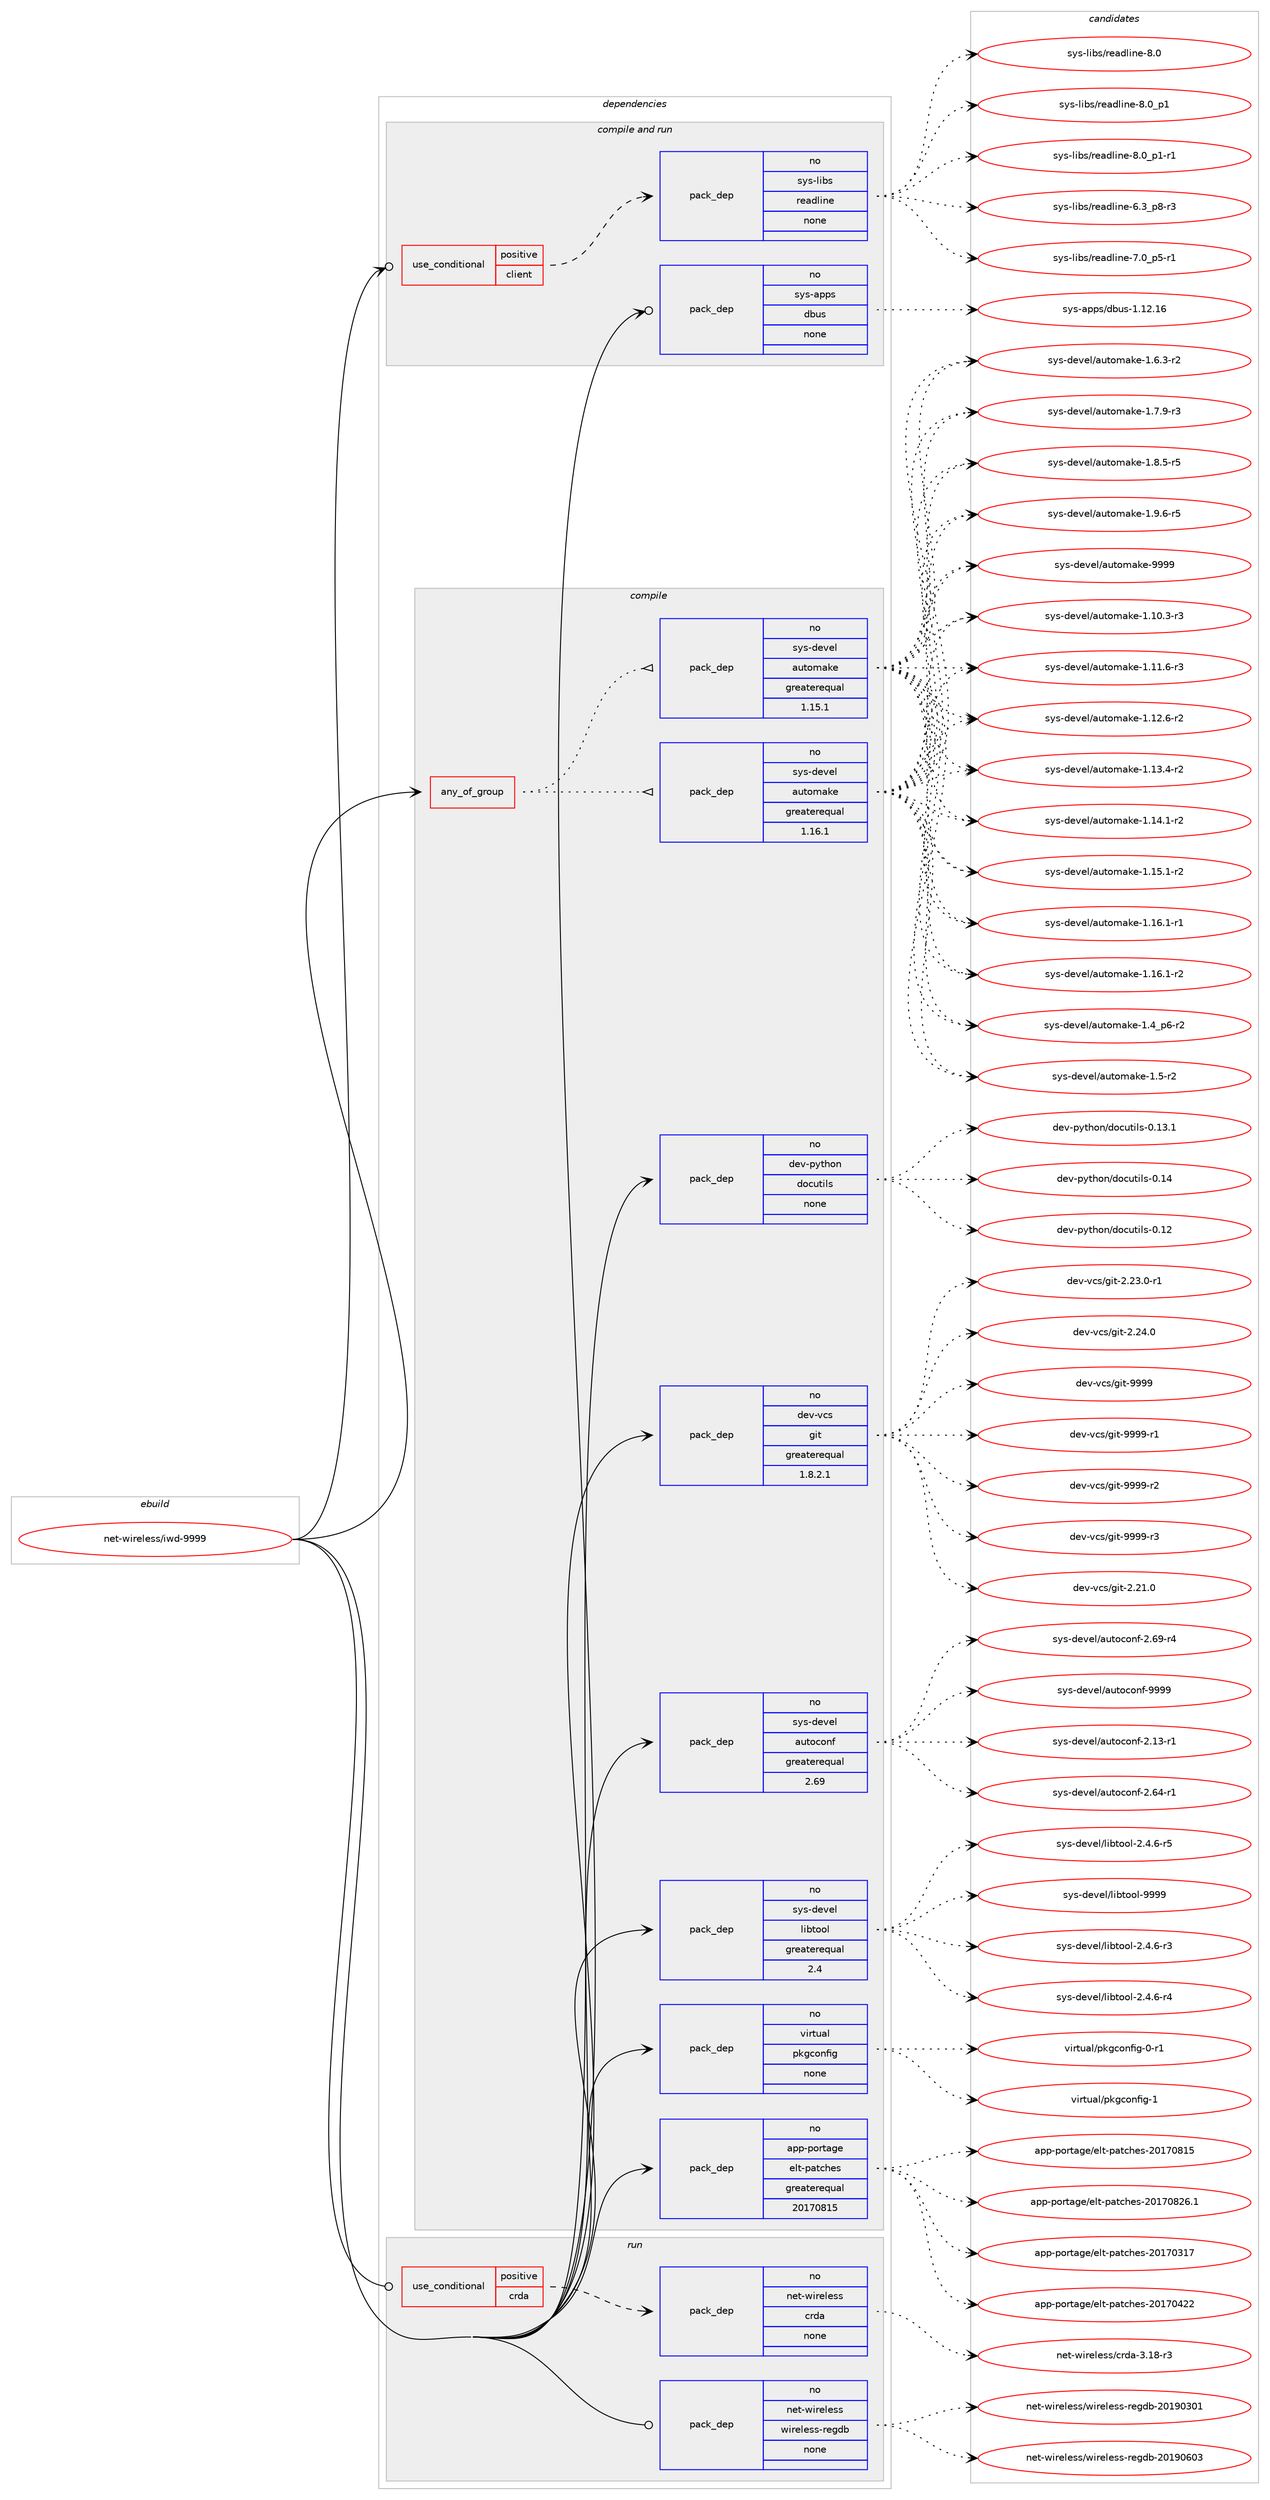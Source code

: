 digraph prolog {

# *************
# Graph options
# *************

newrank=true;
concentrate=true;
compound=true;
graph [rankdir=LR,fontname=Helvetica,fontsize=10,ranksep=1.5];#, ranksep=2.5, nodesep=0.2];
edge  [arrowhead=vee];
node  [fontname=Helvetica,fontsize=10];

# **********
# The ebuild
# **********

subgraph cluster_leftcol {
color=gray;
rank=same;
label=<<i>ebuild</i>>;
id [label="net-wireless/iwd-9999", color=red, width=4, href="../net-wireless/iwd-9999.svg"];
}

# ****************
# The dependencies
# ****************

subgraph cluster_midcol {
color=gray;
label=<<i>dependencies</i>>;
subgraph cluster_compile {
fillcolor="#eeeeee";
style=filled;
label=<<i>compile</i>>;
subgraph any14411 {
dependency844718 [label=<<TABLE BORDER="0" CELLBORDER="1" CELLSPACING="0" CELLPADDING="4"><TR><TD CELLPADDING="10">any_of_group</TD></TR></TABLE>>, shape=none, color=red];subgraph pack623753 {
dependency844719 [label=<<TABLE BORDER="0" CELLBORDER="1" CELLSPACING="0" CELLPADDING="4" WIDTH="220"><TR><TD ROWSPAN="6" CELLPADDING="30">pack_dep</TD></TR><TR><TD WIDTH="110">no</TD></TR><TR><TD>sys-devel</TD></TR><TR><TD>automake</TD></TR><TR><TD>greaterequal</TD></TR><TR><TD>1.16.1</TD></TR></TABLE>>, shape=none, color=blue];
}
dependency844718:e -> dependency844719:w [weight=20,style="dotted",arrowhead="oinv"];
subgraph pack623754 {
dependency844720 [label=<<TABLE BORDER="0" CELLBORDER="1" CELLSPACING="0" CELLPADDING="4" WIDTH="220"><TR><TD ROWSPAN="6" CELLPADDING="30">pack_dep</TD></TR><TR><TD WIDTH="110">no</TD></TR><TR><TD>sys-devel</TD></TR><TR><TD>automake</TD></TR><TR><TD>greaterequal</TD></TR><TR><TD>1.15.1</TD></TR></TABLE>>, shape=none, color=blue];
}
dependency844718:e -> dependency844720:w [weight=20,style="dotted",arrowhead="oinv"];
}
id:e -> dependency844718:w [weight=20,style="solid",arrowhead="vee"];
subgraph pack623755 {
dependency844721 [label=<<TABLE BORDER="0" CELLBORDER="1" CELLSPACING="0" CELLPADDING="4" WIDTH="220"><TR><TD ROWSPAN="6" CELLPADDING="30">pack_dep</TD></TR><TR><TD WIDTH="110">no</TD></TR><TR><TD>app-portage</TD></TR><TR><TD>elt-patches</TD></TR><TR><TD>greaterequal</TD></TR><TR><TD>20170815</TD></TR></TABLE>>, shape=none, color=blue];
}
id:e -> dependency844721:w [weight=20,style="solid",arrowhead="vee"];
subgraph pack623756 {
dependency844722 [label=<<TABLE BORDER="0" CELLBORDER="1" CELLSPACING="0" CELLPADDING="4" WIDTH="220"><TR><TD ROWSPAN="6" CELLPADDING="30">pack_dep</TD></TR><TR><TD WIDTH="110">no</TD></TR><TR><TD>dev-python</TD></TR><TR><TD>docutils</TD></TR><TR><TD>none</TD></TR><TR><TD></TD></TR></TABLE>>, shape=none, color=blue];
}
id:e -> dependency844722:w [weight=20,style="solid",arrowhead="vee"];
subgraph pack623757 {
dependency844723 [label=<<TABLE BORDER="0" CELLBORDER="1" CELLSPACING="0" CELLPADDING="4" WIDTH="220"><TR><TD ROWSPAN="6" CELLPADDING="30">pack_dep</TD></TR><TR><TD WIDTH="110">no</TD></TR><TR><TD>dev-vcs</TD></TR><TR><TD>git</TD></TR><TR><TD>greaterequal</TD></TR><TR><TD>1.8.2.1</TD></TR></TABLE>>, shape=none, color=blue];
}
id:e -> dependency844723:w [weight=20,style="solid",arrowhead="vee"];
subgraph pack623758 {
dependency844724 [label=<<TABLE BORDER="0" CELLBORDER="1" CELLSPACING="0" CELLPADDING="4" WIDTH="220"><TR><TD ROWSPAN="6" CELLPADDING="30">pack_dep</TD></TR><TR><TD WIDTH="110">no</TD></TR><TR><TD>sys-devel</TD></TR><TR><TD>autoconf</TD></TR><TR><TD>greaterequal</TD></TR><TR><TD>2.69</TD></TR></TABLE>>, shape=none, color=blue];
}
id:e -> dependency844724:w [weight=20,style="solid",arrowhead="vee"];
subgraph pack623759 {
dependency844725 [label=<<TABLE BORDER="0" CELLBORDER="1" CELLSPACING="0" CELLPADDING="4" WIDTH="220"><TR><TD ROWSPAN="6" CELLPADDING="30">pack_dep</TD></TR><TR><TD WIDTH="110">no</TD></TR><TR><TD>sys-devel</TD></TR><TR><TD>libtool</TD></TR><TR><TD>greaterequal</TD></TR><TR><TD>2.4</TD></TR></TABLE>>, shape=none, color=blue];
}
id:e -> dependency844725:w [weight=20,style="solid",arrowhead="vee"];
subgraph pack623760 {
dependency844726 [label=<<TABLE BORDER="0" CELLBORDER="1" CELLSPACING="0" CELLPADDING="4" WIDTH="220"><TR><TD ROWSPAN="6" CELLPADDING="30">pack_dep</TD></TR><TR><TD WIDTH="110">no</TD></TR><TR><TD>virtual</TD></TR><TR><TD>pkgconfig</TD></TR><TR><TD>none</TD></TR><TR><TD></TD></TR></TABLE>>, shape=none, color=blue];
}
id:e -> dependency844726:w [weight=20,style="solid",arrowhead="vee"];
}
subgraph cluster_compileandrun {
fillcolor="#eeeeee";
style=filled;
label=<<i>compile and run</i>>;
subgraph cond206051 {
dependency844727 [label=<<TABLE BORDER="0" CELLBORDER="1" CELLSPACING="0" CELLPADDING="4"><TR><TD ROWSPAN="3" CELLPADDING="10">use_conditional</TD></TR><TR><TD>positive</TD></TR><TR><TD>client</TD></TR></TABLE>>, shape=none, color=red];
subgraph pack623761 {
dependency844728 [label=<<TABLE BORDER="0" CELLBORDER="1" CELLSPACING="0" CELLPADDING="4" WIDTH="220"><TR><TD ROWSPAN="6" CELLPADDING="30">pack_dep</TD></TR><TR><TD WIDTH="110">no</TD></TR><TR><TD>sys-libs</TD></TR><TR><TD>readline</TD></TR><TR><TD>none</TD></TR><TR><TD></TD></TR></TABLE>>, shape=none, color=blue];
}
dependency844727:e -> dependency844728:w [weight=20,style="dashed",arrowhead="vee"];
}
id:e -> dependency844727:w [weight=20,style="solid",arrowhead="odotvee"];
subgraph pack623762 {
dependency844729 [label=<<TABLE BORDER="0" CELLBORDER="1" CELLSPACING="0" CELLPADDING="4" WIDTH="220"><TR><TD ROWSPAN="6" CELLPADDING="30">pack_dep</TD></TR><TR><TD WIDTH="110">no</TD></TR><TR><TD>sys-apps</TD></TR><TR><TD>dbus</TD></TR><TR><TD>none</TD></TR><TR><TD></TD></TR></TABLE>>, shape=none, color=blue];
}
id:e -> dependency844729:w [weight=20,style="solid",arrowhead="odotvee"];
}
subgraph cluster_run {
fillcolor="#eeeeee";
style=filled;
label=<<i>run</i>>;
subgraph cond206052 {
dependency844730 [label=<<TABLE BORDER="0" CELLBORDER="1" CELLSPACING="0" CELLPADDING="4"><TR><TD ROWSPAN="3" CELLPADDING="10">use_conditional</TD></TR><TR><TD>positive</TD></TR><TR><TD>crda</TD></TR></TABLE>>, shape=none, color=red];
subgraph pack623763 {
dependency844731 [label=<<TABLE BORDER="0" CELLBORDER="1" CELLSPACING="0" CELLPADDING="4" WIDTH="220"><TR><TD ROWSPAN="6" CELLPADDING="30">pack_dep</TD></TR><TR><TD WIDTH="110">no</TD></TR><TR><TD>net-wireless</TD></TR><TR><TD>crda</TD></TR><TR><TD>none</TD></TR><TR><TD></TD></TR></TABLE>>, shape=none, color=blue];
}
dependency844730:e -> dependency844731:w [weight=20,style="dashed",arrowhead="vee"];
}
id:e -> dependency844730:w [weight=20,style="solid",arrowhead="odot"];
subgraph pack623764 {
dependency844732 [label=<<TABLE BORDER="0" CELLBORDER="1" CELLSPACING="0" CELLPADDING="4" WIDTH="220"><TR><TD ROWSPAN="6" CELLPADDING="30">pack_dep</TD></TR><TR><TD WIDTH="110">no</TD></TR><TR><TD>net-wireless</TD></TR><TR><TD>wireless-regdb</TD></TR><TR><TD>none</TD></TR><TR><TD></TD></TR></TABLE>>, shape=none, color=blue];
}
id:e -> dependency844732:w [weight=20,style="solid",arrowhead="odot"];
}
}

# **************
# The candidates
# **************

subgraph cluster_choices {
rank=same;
color=gray;
label=<<i>candidates</i>>;

subgraph choice623753 {
color=black;
nodesep=1;
choice11512111545100101118101108479711711611110997107101454946494846514511451 [label="sys-devel/automake-1.10.3-r3", color=red, width=4,href="../sys-devel/automake-1.10.3-r3.svg"];
choice11512111545100101118101108479711711611110997107101454946494946544511451 [label="sys-devel/automake-1.11.6-r3", color=red, width=4,href="../sys-devel/automake-1.11.6-r3.svg"];
choice11512111545100101118101108479711711611110997107101454946495046544511450 [label="sys-devel/automake-1.12.6-r2", color=red, width=4,href="../sys-devel/automake-1.12.6-r2.svg"];
choice11512111545100101118101108479711711611110997107101454946495146524511450 [label="sys-devel/automake-1.13.4-r2", color=red, width=4,href="../sys-devel/automake-1.13.4-r2.svg"];
choice11512111545100101118101108479711711611110997107101454946495246494511450 [label="sys-devel/automake-1.14.1-r2", color=red, width=4,href="../sys-devel/automake-1.14.1-r2.svg"];
choice11512111545100101118101108479711711611110997107101454946495346494511450 [label="sys-devel/automake-1.15.1-r2", color=red, width=4,href="../sys-devel/automake-1.15.1-r2.svg"];
choice11512111545100101118101108479711711611110997107101454946495446494511449 [label="sys-devel/automake-1.16.1-r1", color=red, width=4,href="../sys-devel/automake-1.16.1-r1.svg"];
choice11512111545100101118101108479711711611110997107101454946495446494511450 [label="sys-devel/automake-1.16.1-r2", color=red, width=4,href="../sys-devel/automake-1.16.1-r2.svg"];
choice115121115451001011181011084797117116111109971071014549465295112544511450 [label="sys-devel/automake-1.4_p6-r2", color=red, width=4,href="../sys-devel/automake-1.4_p6-r2.svg"];
choice11512111545100101118101108479711711611110997107101454946534511450 [label="sys-devel/automake-1.5-r2", color=red, width=4,href="../sys-devel/automake-1.5-r2.svg"];
choice115121115451001011181011084797117116111109971071014549465446514511450 [label="sys-devel/automake-1.6.3-r2", color=red, width=4,href="../sys-devel/automake-1.6.3-r2.svg"];
choice115121115451001011181011084797117116111109971071014549465546574511451 [label="sys-devel/automake-1.7.9-r3", color=red, width=4,href="../sys-devel/automake-1.7.9-r3.svg"];
choice115121115451001011181011084797117116111109971071014549465646534511453 [label="sys-devel/automake-1.8.5-r5", color=red, width=4,href="../sys-devel/automake-1.8.5-r5.svg"];
choice115121115451001011181011084797117116111109971071014549465746544511453 [label="sys-devel/automake-1.9.6-r5", color=red, width=4,href="../sys-devel/automake-1.9.6-r5.svg"];
choice115121115451001011181011084797117116111109971071014557575757 [label="sys-devel/automake-9999", color=red, width=4,href="../sys-devel/automake-9999.svg"];
dependency844719:e -> choice11512111545100101118101108479711711611110997107101454946494846514511451:w [style=dotted,weight="100"];
dependency844719:e -> choice11512111545100101118101108479711711611110997107101454946494946544511451:w [style=dotted,weight="100"];
dependency844719:e -> choice11512111545100101118101108479711711611110997107101454946495046544511450:w [style=dotted,weight="100"];
dependency844719:e -> choice11512111545100101118101108479711711611110997107101454946495146524511450:w [style=dotted,weight="100"];
dependency844719:e -> choice11512111545100101118101108479711711611110997107101454946495246494511450:w [style=dotted,weight="100"];
dependency844719:e -> choice11512111545100101118101108479711711611110997107101454946495346494511450:w [style=dotted,weight="100"];
dependency844719:e -> choice11512111545100101118101108479711711611110997107101454946495446494511449:w [style=dotted,weight="100"];
dependency844719:e -> choice11512111545100101118101108479711711611110997107101454946495446494511450:w [style=dotted,weight="100"];
dependency844719:e -> choice115121115451001011181011084797117116111109971071014549465295112544511450:w [style=dotted,weight="100"];
dependency844719:e -> choice11512111545100101118101108479711711611110997107101454946534511450:w [style=dotted,weight="100"];
dependency844719:e -> choice115121115451001011181011084797117116111109971071014549465446514511450:w [style=dotted,weight="100"];
dependency844719:e -> choice115121115451001011181011084797117116111109971071014549465546574511451:w [style=dotted,weight="100"];
dependency844719:e -> choice115121115451001011181011084797117116111109971071014549465646534511453:w [style=dotted,weight="100"];
dependency844719:e -> choice115121115451001011181011084797117116111109971071014549465746544511453:w [style=dotted,weight="100"];
dependency844719:e -> choice115121115451001011181011084797117116111109971071014557575757:w [style=dotted,weight="100"];
}
subgraph choice623754 {
color=black;
nodesep=1;
choice11512111545100101118101108479711711611110997107101454946494846514511451 [label="sys-devel/automake-1.10.3-r3", color=red, width=4,href="../sys-devel/automake-1.10.3-r3.svg"];
choice11512111545100101118101108479711711611110997107101454946494946544511451 [label="sys-devel/automake-1.11.6-r3", color=red, width=4,href="../sys-devel/automake-1.11.6-r3.svg"];
choice11512111545100101118101108479711711611110997107101454946495046544511450 [label="sys-devel/automake-1.12.6-r2", color=red, width=4,href="../sys-devel/automake-1.12.6-r2.svg"];
choice11512111545100101118101108479711711611110997107101454946495146524511450 [label="sys-devel/automake-1.13.4-r2", color=red, width=4,href="../sys-devel/automake-1.13.4-r2.svg"];
choice11512111545100101118101108479711711611110997107101454946495246494511450 [label="sys-devel/automake-1.14.1-r2", color=red, width=4,href="../sys-devel/automake-1.14.1-r2.svg"];
choice11512111545100101118101108479711711611110997107101454946495346494511450 [label="sys-devel/automake-1.15.1-r2", color=red, width=4,href="../sys-devel/automake-1.15.1-r2.svg"];
choice11512111545100101118101108479711711611110997107101454946495446494511449 [label="sys-devel/automake-1.16.1-r1", color=red, width=4,href="../sys-devel/automake-1.16.1-r1.svg"];
choice11512111545100101118101108479711711611110997107101454946495446494511450 [label="sys-devel/automake-1.16.1-r2", color=red, width=4,href="../sys-devel/automake-1.16.1-r2.svg"];
choice115121115451001011181011084797117116111109971071014549465295112544511450 [label="sys-devel/automake-1.4_p6-r2", color=red, width=4,href="../sys-devel/automake-1.4_p6-r2.svg"];
choice11512111545100101118101108479711711611110997107101454946534511450 [label="sys-devel/automake-1.5-r2", color=red, width=4,href="../sys-devel/automake-1.5-r2.svg"];
choice115121115451001011181011084797117116111109971071014549465446514511450 [label="sys-devel/automake-1.6.3-r2", color=red, width=4,href="../sys-devel/automake-1.6.3-r2.svg"];
choice115121115451001011181011084797117116111109971071014549465546574511451 [label="sys-devel/automake-1.7.9-r3", color=red, width=4,href="../sys-devel/automake-1.7.9-r3.svg"];
choice115121115451001011181011084797117116111109971071014549465646534511453 [label="sys-devel/automake-1.8.5-r5", color=red, width=4,href="../sys-devel/automake-1.8.5-r5.svg"];
choice115121115451001011181011084797117116111109971071014549465746544511453 [label="sys-devel/automake-1.9.6-r5", color=red, width=4,href="../sys-devel/automake-1.9.6-r5.svg"];
choice115121115451001011181011084797117116111109971071014557575757 [label="sys-devel/automake-9999", color=red, width=4,href="../sys-devel/automake-9999.svg"];
dependency844720:e -> choice11512111545100101118101108479711711611110997107101454946494846514511451:w [style=dotted,weight="100"];
dependency844720:e -> choice11512111545100101118101108479711711611110997107101454946494946544511451:w [style=dotted,weight="100"];
dependency844720:e -> choice11512111545100101118101108479711711611110997107101454946495046544511450:w [style=dotted,weight="100"];
dependency844720:e -> choice11512111545100101118101108479711711611110997107101454946495146524511450:w [style=dotted,weight="100"];
dependency844720:e -> choice11512111545100101118101108479711711611110997107101454946495246494511450:w [style=dotted,weight="100"];
dependency844720:e -> choice11512111545100101118101108479711711611110997107101454946495346494511450:w [style=dotted,weight="100"];
dependency844720:e -> choice11512111545100101118101108479711711611110997107101454946495446494511449:w [style=dotted,weight="100"];
dependency844720:e -> choice11512111545100101118101108479711711611110997107101454946495446494511450:w [style=dotted,weight="100"];
dependency844720:e -> choice115121115451001011181011084797117116111109971071014549465295112544511450:w [style=dotted,weight="100"];
dependency844720:e -> choice11512111545100101118101108479711711611110997107101454946534511450:w [style=dotted,weight="100"];
dependency844720:e -> choice115121115451001011181011084797117116111109971071014549465446514511450:w [style=dotted,weight="100"];
dependency844720:e -> choice115121115451001011181011084797117116111109971071014549465546574511451:w [style=dotted,weight="100"];
dependency844720:e -> choice115121115451001011181011084797117116111109971071014549465646534511453:w [style=dotted,weight="100"];
dependency844720:e -> choice115121115451001011181011084797117116111109971071014549465746544511453:w [style=dotted,weight="100"];
dependency844720:e -> choice115121115451001011181011084797117116111109971071014557575757:w [style=dotted,weight="100"];
}
subgraph choice623755 {
color=black;
nodesep=1;
choice97112112451121111141169710310147101108116451129711699104101115455048495548514955 [label="app-portage/elt-patches-20170317", color=red, width=4,href="../app-portage/elt-patches-20170317.svg"];
choice97112112451121111141169710310147101108116451129711699104101115455048495548525050 [label="app-portage/elt-patches-20170422", color=red, width=4,href="../app-portage/elt-patches-20170422.svg"];
choice97112112451121111141169710310147101108116451129711699104101115455048495548564953 [label="app-portage/elt-patches-20170815", color=red, width=4,href="../app-portage/elt-patches-20170815.svg"];
choice971121124511211111411697103101471011081164511297116991041011154550484955485650544649 [label="app-portage/elt-patches-20170826.1", color=red, width=4,href="../app-portage/elt-patches-20170826.1.svg"];
dependency844721:e -> choice97112112451121111141169710310147101108116451129711699104101115455048495548514955:w [style=dotted,weight="100"];
dependency844721:e -> choice97112112451121111141169710310147101108116451129711699104101115455048495548525050:w [style=dotted,weight="100"];
dependency844721:e -> choice97112112451121111141169710310147101108116451129711699104101115455048495548564953:w [style=dotted,weight="100"];
dependency844721:e -> choice971121124511211111411697103101471011081164511297116991041011154550484955485650544649:w [style=dotted,weight="100"];
}
subgraph choice623756 {
color=black;
nodesep=1;
choice1001011184511212111610411111047100111991171161051081154548464950 [label="dev-python/docutils-0.12", color=red, width=4,href="../dev-python/docutils-0.12.svg"];
choice10010111845112121116104111110471001119911711610510811545484649514649 [label="dev-python/docutils-0.13.1", color=red, width=4,href="../dev-python/docutils-0.13.1.svg"];
choice1001011184511212111610411111047100111991171161051081154548464952 [label="dev-python/docutils-0.14", color=red, width=4,href="../dev-python/docutils-0.14.svg"];
dependency844722:e -> choice1001011184511212111610411111047100111991171161051081154548464950:w [style=dotted,weight="100"];
dependency844722:e -> choice10010111845112121116104111110471001119911711610510811545484649514649:w [style=dotted,weight="100"];
dependency844722:e -> choice1001011184511212111610411111047100111991171161051081154548464952:w [style=dotted,weight="100"];
}
subgraph choice623757 {
color=black;
nodesep=1;
choice10010111845118991154710310511645504650494648 [label="dev-vcs/git-2.21.0", color=red, width=4,href="../dev-vcs/git-2.21.0.svg"];
choice100101118451189911547103105116455046505146484511449 [label="dev-vcs/git-2.23.0-r1", color=red, width=4,href="../dev-vcs/git-2.23.0-r1.svg"];
choice10010111845118991154710310511645504650524648 [label="dev-vcs/git-2.24.0", color=red, width=4,href="../dev-vcs/git-2.24.0.svg"];
choice1001011184511899115471031051164557575757 [label="dev-vcs/git-9999", color=red, width=4,href="../dev-vcs/git-9999.svg"];
choice10010111845118991154710310511645575757574511449 [label="dev-vcs/git-9999-r1", color=red, width=4,href="../dev-vcs/git-9999-r1.svg"];
choice10010111845118991154710310511645575757574511450 [label="dev-vcs/git-9999-r2", color=red, width=4,href="../dev-vcs/git-9999-r2.svg"];
choice10010111845118991154710310511645575757574511451 [label="dev-vcs/git-9999-r3", color=red, width=4,href="../dev-vcs/git-9999-r3.svg"];
dependency844723:e -> choice10010111845118991154710310511645504650494648:w [style=dotted,weight="100"];
dependency844723:e -> choice100101118451189911547103105116455046505146484511449:w [style=dotted,weight="100"];
dependency844723:e -> choice10010111845118991154710310511645504650524648:w [style=dotted,weight="100"];
dependency844723:e -> choice1001011184511899115471031051164557575757:w [style=dotted,weight="100"];
dependency844723:e -> choice10010111845118991154710310511645575757574511449:w [style=dotted,weight="100"];
dependency844723:e -> choice10010111845118991154710310511645575757574511450:w [style=dotted,weight="100"];
dependency844723:e -> choice10010111845118991154710310511645575757574511451:w [style=dotted,weight="100"];
}
subgraph choice623758 {
color=black;
nodesep=1;
choice1151211154510010111810110847971171161119911111010245504649514511449 [label="sys-devel/autoconf-2.13-r1", color=red, width=4,href="../sys-devel/autoconf-2.13-r1.svg"];
choice1151211154510010111810110847971171161119911111010245504654524511449 [label="sys-devel/autoconf-2.64-r1", color=red, width=4,href="../sys-devel/autoconf-2.64-r1.svg"];
choice1151211154510010111810110847971171161119911111010245504654574511452 [label="sys-devel/autoconf-2.69-r4", color=red, width=4,href="../sys-devel/autoconf-2.69-r4.svg"];
choice115121115451001011181011084797117116111991111101024557575757 [label="sys-devel/autoconf-9999", color=red, width=4,href="../sys-devel/autoconf-9999.svg"];
dependency844724:e -> choice1151211154510010111810110847971171161119911111010245504649514511449:w [style=dotted,weight="100"];
dependency844724:e -> choice1151211154510010111810110847971171161119911111010245504654524511449:w [style=dotted,weight="100"];
dependency844724:e -> choice1151211154510010111810110847971171161119911111010245504654574511452:w [style=dotted,weight="100"];
dependency844724:e -> choice115121115451001011181011084797117116111991111101024557575757:w [style=dotted,weight="100"];
}
subgraph choice623759 {
color=black;
nodesep=1;
choice1151211154510010111810110847108105981161111111084550465246544511451 [label="sys-devel/libtool-2.4.6-r3", color=red, width=4,href="../sys-devel/libtool-2.4.6-r3.svg"];
choice1151211154510010111810110847108105981161111111084550465246544511452 [label="sys-devel/libtool-2.4.6-r4", color=red, width=4,href="../sys-devel/libtool-2.4.6-r4.svg"];
choice1151211154510010111810110847108105981161111111084550465246544511453 [label="sys-devel/libtool-2.4.6-r5", color=red, width=4,href="../sys-devel/libtool-2.4.6-r5.svg"];
choice1151211154510010111810110847108105981161111111084557575757 [label="sys-devel/libtool-9999", color=red, width=4,href="../sys-devel/libtool-9999.svg"];
dependency844725:e -> choice1151211154510010111810110847108105981161111111084550465246544511451:w [style=dotted,weight="100"];
dependency844725:e -> choice1151211154510010111810110847108105981161111111084550465246544511452:w [style=dotted,weight="100"];
dependency844725:e -> choice1151211154510010111810110847108105981161111111084550465246544511453:w [style=dotted,weight="100"];
dependency844725:e -> choice1151211154510010111810110847108105981161111111084557575757:w [style=dotted,weight="100"];
}
subgraph choice623760 {
color=black;
nodesep=1;
choice11810511411611797108471121071039911111010210510345484511449 [label="virtual/pkgconfig-0-r1", color=red, width=4,href="../virtual/pkgconfig-0-r1.svg"];
choice1181051141161179710847112107103991111101021051034549 [label="virtual/pkgconfig-1", color=red, width=4,href="../virtual/pkgconfig-1.svg"];
dependency844726:e -> choice11810511411611797108471121071039911111010210510345484511449:w [style=dotted,weight="100"];
dependency844726:e -> choice1181051141161179710847112107103991111101021051034549:w [style=dotted,weight="100"];
}
subgraph choice623761 {
color=black;
nodesep=1;
choice115121115451081059811547114101971001081051101014554465195112564511451 [label="sys-libs/readline-6.3_p8-r3", color=red, width=4,href="../sys-libs/readline-6.3_p8-r3.svg"];
choice115121115451081059811547114101971001081051101014555464895112534511449 [label="sys-libs/readline-7.0_p5-r1", color=red, width=4,href="../sys-libs/readline-7.0_p5-r1.svg"];
choice1151211154510810598115471141019710010810511010145564648 [label="sys-libs/readline-8.0", color=red, width=4,href="../sys-libs/readline-8.0.svg"];
choice11512111545108105981154711410197100108105110101455646489511249 [label="sys-libs/readline-8.0_p1", color=red, width=4,href="../sys-libs/readline-8.0_p1.svg"];
choice115121115451081059811547114101971001081051101014556464895112494511449 [label="sys-libs/readline-8.0_p1-r1", color=red, width=4,href="../sys-libs/readline-8.0_p1-r1.svg"];
dependency844728:e -> choice115121115451081059811547114101971001081051101014554465195112564511451:w [style=dotted,weight="100"];
dependency844728:e -> choice115121115451081059811547114101971001081051101014555464895112534511449:w [style=dotted,weight="100"];
dependency844728:e -> choice1151211154510810598115471141019710010810511010145564648:w [style=dotted,weight="100"];
dependency844728:e -> choice11512111545108105981154711410197100108105110101455646489511249:w [style=dotted,weight="100"];
dependency844728:e -> choice115121115451081059811547114101971001081051101014556464895112494511449:w [style=dotted,weight="100"];
}
subgraph choice623762 {
color=black;
nodesep=1;
choice115121115459711211211547100981171154549464950464954 [label="sys-apps/dbus-1.12.16", color=red, width=4,href="../sys-apps/dbus-1.12.16.svg"];
dependency844729:e -> choice115121115459711211211547100981171154549464950464954:w [style=dotted,weight="100"];
}
subgraph choice623763 {
color=black;
nodesep=1;
choice1101011164511910511410110810111511547991141009745514649564511451 [label="net-wireless/crda-3.18-r3", color=red, width=4,href="../net-wireless/crda-3.18-r3.svg"];
dependency844731:e -> choice1101011164511910511410110810111511547991141009745514649564511451:w [style=dotted,weight="100"];
}
subgraph choice623764 {
color=black;
nodesep=1;
choice11010111645119105114101108101115115471191051141011081011151154511410110310098455048495748514849 [label="net-wireless/wireless-regdb-20190301", color=red, width=4,href="../net-wireless/wireless-regdb-20190301.svg"];
choice11010111645119105114101108101115115471191051141011081011151154511410110310098455048495748544851 [label="net-wireless/wireless-regdb-20190603", color=red, width=4,href="../net-wireless/wireless-regdb-20190603.svg"];
dependency844732:e -> choice11010111645119105114101108101115115471191051141011081011151154511410110310098455048495748514849:w [style=dotted,weight="100"];
dependency844732:e -> choice11010111645119105114101108101115115471191051141011081011151154511410110310098455048495748544851:w [style=dotted,weight="100"];
}
}

}
